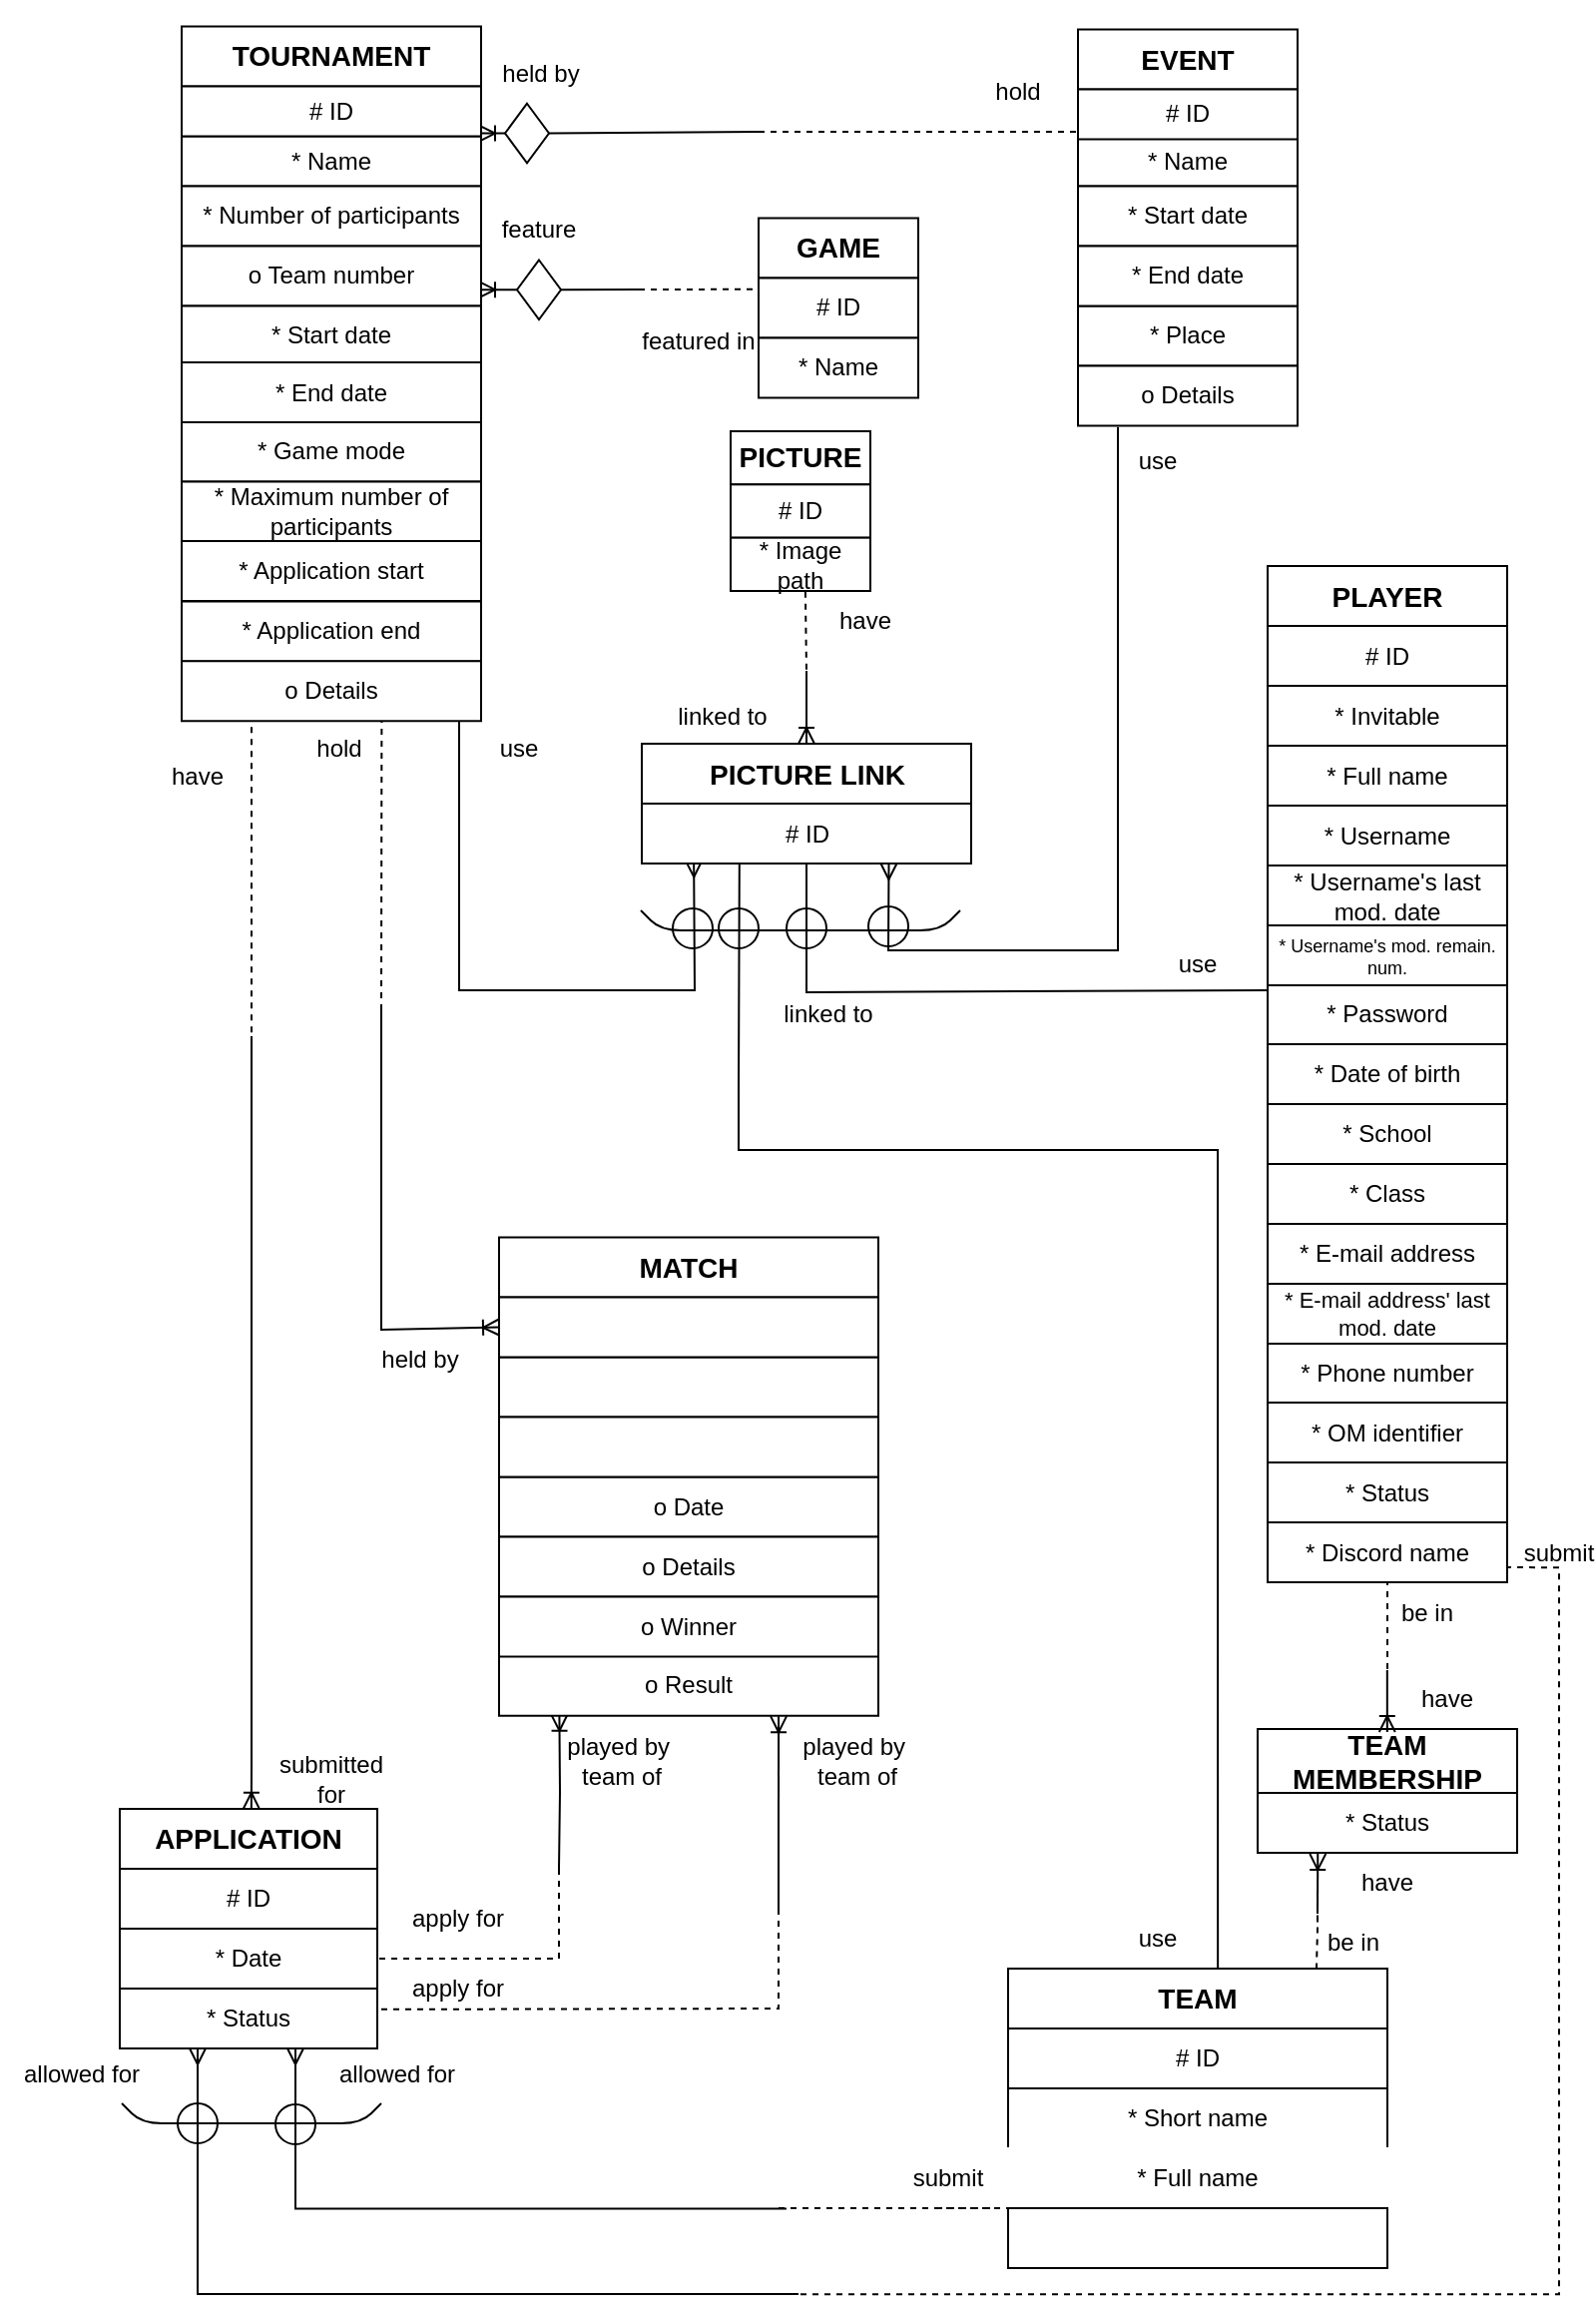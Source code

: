 <mxfile version="26.1.1">
  <diagram id="C5RBs43oDa-KdzZeNtuy" name="Page-1">
    <mxGraphModel dx="-8" dy="-687" grid="1" gridSize="10" guides="1" tooltips="1" connect="1" arrows="1" fold="1" page="1" pageScale="1" pageWidth="827" pageHeight="1169" math="0" shadow="0">
      <root>
        <mxCell id="WIyWlLk6GJQsqaUBKTNV-0" />
        <mxCell id="WIyWlLk6GJQsqaUBKTNV-1" parent="WIyWlLk6GJQsqaUBKTNV-0" />
        <mxCell id="DLOgW4yQXt9v66A9_viL-17" value="" style="ellipse;whiteSpace=wrap;html=1;aspect=fixed;" parent="WIyWlLk6GJQsqaUBKTNV-1" vertex="1">
          <mxGeometry x="1275" y="1628" width="20" height="20" as="geometry" />
        </mxCell>
        <mxCell id="DLOgW4yQXt9v66A9_viL-16" value="" style="ellipse;whiteSpace=wrap;html=1;aspect=fixed;" parent="WIyWlLk6GJQsqaUBKTNV-1" vertex="1">
          <mxGeometry x="1234" y="1629" width="20" height="20" as="geometry" />
        </mxCell>
        <mxCell id="DLOgW4yQXt9v66A9_viL-15" value="" style="ellipse;whiteSpace=wrap;html=1;aspect=fixed;" parent="WIyWlLk6GJQsqaUBKTNV-1" vertex="1">
          <mxGeometry x="1200" y="1629" width="20" height="20" as="geometry" />
        </mxCell>
        <mxCell id="DLOgW4yQXt9v66A9_viL-13" value="" style="ellipse;whiteSpace=wrap;html=1;aspect=fixed;" parent="WIyWlLk6GJQsqaUBKTNV-1" vertex="1">
          <mxGeometry x="1177" y="1629" width="20" height="20" as="geometry" />
        </mxCell>
        <mxCell id="6N9nc-idDIX-K5tC-BG_-6" value="" style="ellipse;whiteSpace=wrap;html=1;aspect=fixed;" parent="WIyWlLk6GJQsqaUBKTNV-1" vertex="1">
          <mxGeometry x="929" y="2227.5" width="20" height="20" as="geometry" />
        </mxCell>
        <mxCell id="6N9nc-idDIX-K5tC-BG_-2" value="" style="ellipse;whiteSpace=wrap;html=1;aspect=fixed;" parent="WIyWlLk6GJQsqaUBKTNV-1" vertex="1">
          <mxGeometry x="978" y="2228" width="20" height="20" as="geometry" />
        </mxCell>
        <mxCell id="mMdRWAyZbfiw_fp26dcs-455" value="be in" style="text;html=1;align=center;verticalAlign=middle;whiteSpace=wrap;rounded=0;fontSize=12;" parent="WIyWlLk6GJQsqaUBKTNV-1" vertex="1">
          <mxGeometry x="1540" y="1966.5" width="30" height="30" as="geometry" />
        </mxCell>
        <mxCell id="mMdRWAyZbfiw_fp26dcs-456" value="have" style="text;html=1;align=center;verticalAlign=middle;whiteSpace=wrap;rounded=0;fontSize=12;" parent="WIyWlLk6GJQsqaUBKTNV-1" vertex="1">
          <mxGeometry x="1498" y="2102" width="74" height="30" as="geometry" />
        </mxCell>
        <mxCell id="mMdRWAyZbfiw_fp26dcs-457" value="have" style="text;html=1;align=center;verticalAlign=middle;whiteSpace=wrap;rounded=0;fontSize=12;" parent="WIyWlLk6GJQsqaUBKTNV-1" vertex="1">
          <mxGeometry x="1530" y="2010" width="70" height="30" as="geometry" />
        </mxCell>
        <mxCell id="mMdRWAyZbfiw_fp26dcs-465" value="&lt;b&gt;TEAM&lt;/b&gt;" style="rounded=0;whiteSpace=wrap;html=1;fontSize=14;" parent="WIyWlLk6GJQsqaUBKTNV-1" vertex="1">
          <mxGeometry x="1345" y="2160" width="190" height="30" as="geometry" />
        </mxCell>
        <mxCell id="mMdRWAyZbfiw_fp26dcs-466" value="#&amp;nbsp;&lt;span style=&quot;background-color: initial;&quot;&gt;ID&lt;/span&gt;" style="rounded=0;whiteSpace=wrap;html=1;" parent="WIyWlLk6GJQsqaUBKTNV-1" vertex="1">
          <mxGeometry x="1345" y="2190" width="190" height="30" as="geometry" />
        </mxCell>
        <mxCell id="mMdRWAyZbfiw_fp26dcs-467" value="* Short name" style="rounded=0;whiteSpace=wrap;html=1;" parent="WIyWlLk6GJQsqaUBKTNV-1" vertex="1">
          <mxGeometry x="1345" y="2220" width="190" height="30" as="geometry" />
        </mxCell>
        <mxCell id="mMdRWAyZbfiw_fp26dcs-468" value="* Full name" style="rounded=0;whiteSpace=wrap;html=1;strokeColor=#FFFFFF;" parent="WIyWlLk6GJQsqaUBKTNV-1" vertex="1">
          <mxGeometry x="1345" y="2250" width="190" height="30" as="geometry" />
        </mxCell>
        <mxCell id="mMdRWAyZbfiw_fp26dcs-469" value="&lt;font&gt;* Creator ID&lt;/font&gt;" style="rounded=0;whiteSpace=wrap;html=1;fontColor=#FFFFFF;" parent="WIyWlLk6GJQsqaUBKTNV-1" vertex="1">
          <mxGeometry x="1345" y="2280" width="190" height="30" as="geometry" />
        </mxCell>
        <mxCell id="mMdRWAyZbfiw_fp26dcs-470" value="&lt;b&gt;PLAYER&lt;/b&gt;" style="rounded=0;whiteSpace=wrap;html=1;fontSize=14;" parent="WIyWlLk6GJQsqaUBKTNV-1" vertex="1">
          <mxGeometry x="1475" y="1457.5" width="120" height="30" as="geometry" />
        </mxCell>
        <mxCell id="mMdRWAyZbfiw_fp26dcs-471" value="* Full name" style="rounded=0;whiteSpace=wrap;html=1;" parent="WIyWlLk6GJQsqaUBKTNV-1" vertex="1">
          <mxGeometry x="1475" y="1547.5" width="120" height="30" as="geometry" />
        </mxCell>
        <mxCell id="mMdRWAyZbfiw_fp26dcs-472" value="* Date of birth" style="rounded=0;whiteSpace=wrap;html=1;" parent="WIyWlLk6GJQsqaUBKTNV-1" vertex="1">
          <mxGeometry x="1475" y="1697" width="120" height="30" as="geometry" />
        </mxCell>
        <mxCell id="mMdRWAyZbfiw_fp26dcs-473" value="* School" style="rounded=0;whiteSpace=wrap;html=1;" parent="WIyWlLk6GJQsqaUBKTNV-1" vertex="1">
          <mxGeometry x="1475" y="1727" width="120" height="30" as="geometry" />
        </mxCell>
        <mxCell id="mMdRWAyZbfiw_fp26dcs-474" value="* Class" style="rounded=0;whiteSpace=wrap;html=1;" parent="WIyWlLk6GJQsqaUBKTNV-1" vertex="1">
          <mxGeometry x="1475" y="1757" width="120" height="30" as="geometry" />
        </mxCell>
        <mxCell id="mMdRWAyZbfiw_fp26dcs-475" value="* E-mail address" style="rounded=0;whiteSpace=wrap;html=1;" parent="WIyWlLk6GJQsqaUBKTNV-1" vertex="1">
          <mxGeometry x="1475" y="1787" width="120" height="30" as="geometry" />
        </mxCell>
        <mxCell id="mMdRWAyZbfiw_fp26dcs-476" value="* Phone number" style="rounded=0;whiteSpace=wrap;html=1;" parent="WIyWlLk6GJQsqaUBKTNV-1" vertex="1">
          <mxGeometry x="1475" y="1846.5" width="120" height="30" as="geometry" />
        </mxCell>
        <mxCell id="mMdRWAyZbfiw_fp26dcs-477" value="* OM identifier" style="rounded=0;whiteSpace=wrap;html=1;" parent="WIyWlLk6GJQsqaUBKTNV-1" vertex="1">
          <mxGeometry x="1475" y="1876.5" width="120" height="30" as="geometry" />
        </mxCell>
        <mxCell id="mMdRWAyZbfiw_fp26dcs-478" value="* Discord name" style="rounded=0;whiteSpace=wrap;html=1;" parent="WIyWlLk6GJQsqaUBKTNV-1" vertex="1">
          <mxGeometry x="1475" y="1936.5" width="120" height="30" as="geometry" />
        </mxCell>
        <mxCell id="mMdRWAyZbfiw_fp26dcs-479" value="# ID" style="rounded=0;whiteSpace=wrap;html=1;" parent="WIyWlLk6GJQsqaUBKTNV-1" vertex="1">
          <mxGeometry x="1475" y="1487.5" width="120" height="30" as="geometry" />
        </mxCell>
        <mxCell id="mMdRWAyZbfiw_fp26dcs-480" value="&lt;b&gt;TEAM MEMBERSHIP&lt;br&gt;&lt;/b&gt;" style="rounded=0;whiteSpace=wrap;html=1;fontSize=14;" parent="WIyWlLk6GJQsqaUBKTNV-1" vertex="1">
          <mxGeometry x="1470" y="2040" width="130" height="32" as="geometry" />
        </mxCell>
        <mxCell id="mMdRWAyZbfiw_fp26dcs-481" style="edgeStyle=orthogonalEdgeStyle;rounded=0;orthogonalLoop=1;jettySize=auto;html=1;startArrow=none;startFill=0;endArrow=ERoneToMany;endFill=0;" parent="WIyWlLk6GJQsqaUBKTNV-1" edge="1">
          <mxGeometry relative="1" as="geometry">
            <mxPoint x="1534.9" y="2041.5" as="targetPoint" />
            <mxPoint x="1534.9" y="2010.5" as="sourcePoint" />
            <Array as="points">
              <mxPoint x="1534.9" y="2010.5" />
            </Array>
          </mxGeometry>
        </mxCell>
        <mxCell id="mMdRWAyZbfiw_fp26dcs-482" value="" style="endArrow=none;dashed=1;html=1;rounded=0;entryX=0.5;entryY=1;entryDx=0;entryDy=0;" parent="WIyWlLk6GJQsqaUBKTNV-1" target="mMdRWAyZbfiw_fp26dcs-478" edge="1">
          <mxGeometry width="50" height="50" relative="1" as="geometry">
            <mxPoint x="1535" y="2010" as="sourcePoint" />
            <mxPoint x="1534.94" y="2019.5" as="targetPoint" />
          </mxGeometry>
        </mxCell>
        <mxCell id="mMdRWAyZbfiw_fp26dcs-483" style="edgeStyle=orthogonalEdgeStyle;rounded=0;orthogonalLoop=1;jettySize=auto;html=1;startArrow=none;startFill=0;endArrow=ERoneToMany;endFill=0;" parent="WIyWlLk6GJQsqaUBKTNV-1" edge="1">
          <mxGeometry relative="1" as="geometry">
            <mxPoint x="1500.14" y="2102.5" as="targetPoint" />
            <mxPoint x="1500.0" y="2132.5" as="sourcePoint" />
            <Array as="points" />
          </mxGeometry>
        </mxCell>
        <mxCell id="mMdRWAyZbfiw_fp26dcs-484" value="" style="endArrow=none;html=1;rounded=0;exitX=0.813;exitY=0.009;exitDx=0;exitDy=0;exitPerimeter=0;dashed=1;" parent="WIyWlLk6GJQsqaUBKTNV-1" edge="1">
          <mxGeometry width="50" height="50" relative="1" as="geometry">
            <mxPoint x="1499.47" y="2160.27" as="sourcePoint" />
            <mxPoint x="1500" y="2140" as="targetPoint" />
            <Array as="points">
              <mxPoint x="1500" y="2140" />
              <mxPoint x="1500" y="2120" />
            </Array>
          </mxGeometry>
        </mxCell>
        <mxCell id="mMdRWAyZbfiw_fp26dcs-485" value="&lt;font style=&quot;font-size: 12px;&quot;&gt;be in&lt;/font&gt;" style="text;html=1;align=center;verticalAlign=middle;whiteSpace=wrap;rounded=0;fontSize=12;" parent="WIyWlLk6GJQsqaUBKTNV-1" vertex="1">
          <mxGeometry x="1503" y="2132" width="30" height="30" as="geometry" />
        </mxCell>
        <mxCell id="mMdRWAyZbfiw_fp26dcs-492" value="&lt;b&gt;MATCH&lt;/b&gt;" style="rounded=0;whiteSpace=wrap;html=1;fontSize=14;" parent="WIyWlLk6GJQsqaUBKTNV-1" vertex="1">
          <mxGeometry x="1090" y="1793.75" width="190" height="30" as="geometry" />
        </mxCell>
        <mxCell id="mMdRWAyZbfiw_fp26dcs-493" value="o Date" style="rounded=0;whiteSpace=wrap;html=1;" parent="WIyWlLk6GJQsqaUBKTNV-1" vertex="1">
          <mxGeometry x="1090" y="1913.75" width="190" height="30" as="geometry" />
        </mxCell>
        <mxCell id="mMdRWAyZbfiw_fp26dcs-494" value="&lt;font&gt;* Status&lt;/font&gt;" style="rounded=0;whiteSpace=wrap;html=1;fontColor=#FFFFFF;" parent="WIyWlLk6GJQsqaUBKTNV-1" vertex="1">
          <mxGeometry x="1090" y="1853.75" width="190" height="30" as="geometry" />
        </mxCell>
        <mxCell id="mMdRWAyZbfiw_fp26dcs-495" value="&lt;font&gt;o Place&lt;/font&gt;" style="rounded=0;whiteSpace=wrap;html=1;fontColor=#FFFFFF;" parent="WIyWlLk6GJQsqaUBKTNV-1" vertex="1">
          <mxGeometry x="1090" y="1883.75" width="190" height="30" as="geometry" />
        </mxCell>
        <mxCell id="mMdRWAyZbfiw_fp26dcs-496" value="&lt;font&gt;# ID&lt;/font&gt;" style="rounded=0;whiteSpace=wrap;html=1;fontColor=#FFFFFF;" parent="WIyWlLk6GJQsqaUBKTNV-1" vertex="1">
          <mxGeometry x="1090" y="1823.75" width="190" height="30" as="geometry" />
        </mxCell>
        <mxCell id="mMdRWAyZbfiw_fp26dcs-498" value="" style="endArrow=none;dashed=1;html=1;rounded=0;entryX=0;entryY=0;entryDx=0;entryDy=0;" parent="WIyWlLk6GJQsqaUBKTNV-1" target="mMdRWAyZbfiw_fp26dcs-469" edge="1">
          <mxGeometry width="50" height="50" relative="1" as="geometry">
            <mxPoint x="1230" y="2280" as="sourcePoint" />
            <mxPoint x="1440" y="2280" as="targetPoint" />
            <Array as="points">
              <mxPoint x="1340" y="2280" />
              <mxPoint x="1310" y="2280" />
              <mxPoint x="1330" y="2280" />
            </Array>
          </mxGeometry>
        </mxCell>
        <mxCell id="mMdRWAyZbfiw_fp26dcs-499" style="edgeStyle=orthogonalEdgeStyle;rounded=0;orthogonalLoop=1;jettySize=auto;html=1;startArrow=none;startFill=0;endArrow=ERmany;endFill=0;" parent="WIyWlLk6GJQsqaUBKTNV-1" edge="1">
          <mxGeometry relative="1" as="geometry">
            <mxPoint x="988" y="2200" as="targetPoint" />
            <mxPoint x="1234" y="2280.21" as="sourcePoint" />
            <Array as="points">
              <mxPoint x="988" y="2280" />
              <mxPoint x="988" y="2210" />
            </Array>
          </mxGeometry>
        </mxCell>
        <mxCell id="mMdRWAyZbfiw_fp26dcs-500" value="submit" style="text;html=1;align=center;verticalAlign=middle;whiteSpace=wrap;rounded=0;fontSize=12;" parent="WIyWlLk6GJQsqaUBKTNV-1" vertex="1">
          <mxGeometry x="1285" y="2250" width="60" height="30" as="geometry" />
        </mxCell>
        <mxCell id="mMdRWAyZbfiw_fp26dcs-501" value="allowed for" style="text;html=1;align=center;verticalAlign=middle;whiteSpace=wrap;rounded=0;fontSize=12;" parent="WIyWlLk6GJQsqaUBKTNV-1" vertex="1">
          <mxGeometry x="998" y="2198" width="82" height="30" as="geometry" />
        </mxCell>
        <mxCell id="mMdRWAyZbfiw_fp26dcs-502" style="edgeStyle=orthogonalEdgeStyle;rounded=0;orthogonalLoop=1;jettySize=auto;html=1;startArrow=none;startFill=0;endArrow=ERoneToMany;endFill=0;entryX=0.511;entryY=-0.003;entryDx=0;entryDy=0;entryPerimeter=0;" parent="WIyWlLk6GJQsqaUBKTNV-1" target="mMdRWAyZbfiw_fp26dcs-497" edge="1">
          <mxGeometry relative="1" as="geometry">
            <mxPoint x="970" y="2060" as="targetPoint" />
            <mxPoint x="966" y="1693" as="sourcePoint" />
            <Array as="points">
              <mxPoint x="966" y="2060" />
            </Array>
          </mxGeometry>
        </mxCell>
        <mxCell id="mMdRWAyZbfiw_fp26dcs-503" value="" style="endArrow=none;dashed=1;html=1;rounded=0;" parent="WIyWlLk6GJQsqaUBKTNV-1" edge="1">
          <mxGeometry width="50" height="50" relative="1" as="geometry">
            <mxPoint x="966" y="1691.13" as="sourcePoint" />
            <mxPoint x="966" y="1498.13" as="targetPoint" />
          </mxGeometry>
        </mxCell>
        <mxCell id="mMdRWAyZbfiw_fp26dcs-504" value="submitted for" style="text;html=1;align=center;verticalAlign=middle;whiteSpace=wrap;rounded=0;fontSize=12;" parent="WIyWlLk6GJQsqaUBKTNV-1" vertex="1">
          <mxGeometry x="976" y="2050" width="60" height="30" as="geometry" />
        </mxCell>
        <mxCell id="mMdRWAyZbfiw_fp26dcs-505" value="have" style="text;html=1;align=center;verticalAlign=middle;whiteSpace=wrap;rounded=0;fontSize=12;" parent="WIyWlLk6GJQsqaUBKTNV-1" vertex="1">
          <mxGeometry x="909" y="1548" width="60" height="30" as="geometry" />
        </mxCell>
        <mxCell id="mMdRWAyZbfiw_fp26dcs-509" value="* Username" style="rounded=0;whiteSpace=wrap;html=1;" parent="WIyWlLk6GJQsqaUBKTNV-1" vertex="1">
          <mxGeometry x="1475" y="1577.5" width="120" height="30" as="geometry" />
        </mxCell>
        <mxCell id="mMdRWAyZbfiw_fp26dcs-510" value="* Password" style="rounded=0;whiteSpace=wrap;html=1;" parent="WIyWlLk6GJQsqaUBKTNV-1" vertex="1">
          <mxGeometry x="1475" y="1667" width="120" height="30" as="geometry" />
        </mxCell>
        <mxCell id="mMdRWAyZbfiw_fp26dcs-511" value="" style="endArrow=none;dashed=1;html=1;rounded=0;entryX=0;entryY=0.188;entryDx=0;entryDy=0;entryPerimeter=0;" parent="WIyWlLk6GJQsqaUBKTNV-1" target="mMdRWAyZbfiw_fp26dcs-507" edge="1">
          <mxGeometry width="50" height="50" relative="1" as="geometry">
            <mxPoint x="1160" y="1319" as="sourcePoint" />
            <mxPoint x="1180" y="1318.88" as="targetPoint" />
            <Array as="points" />
          </mxGeometry>
        </mxCell>
        <mxCell id="mMdRWAyZbfiw_fp26dcs-512" style="edgeStyle=orthogonalEdgeStyle;rounded=0;orthogonalLoop=1;jettySize=auto;html=1;startArrow=none;startFill=0;endArrow=ERoneToMany;endFill=0;exitX=0;exitY=0.5;exitDx=0;exitDy=0;" parent="WIyWlLk6GJQsqaUBKTNV-1" source="mMdRWAyZbfiw_fp26dcs-543" edge="1">
          <mxGeometry relative="1" as="geometry">
            <mxPoint x="1080" y="1240" as="targetPoint" />
            <mxPoint x="1220" y="1240" as="sourcePoint" />
            <Array as="points" />
          </mxGeometry>
        </mxCell>
        <mxCell id="mMdRWAyZbfiw_fp26dcs-513" value="" style="endArrow=none;dashed=1;html=1;rounded=0;" parent="WIyWlLk6GJQsqaUBKTNV-1" edge="1">
          <mxGeometry width="50" height="50" relative="1" as="geometry">
            <mxPoint x="1220" y="1240" as="sourcePoint" />
            <mxPoint x="1380" y="1240" as="targetPoint" />
            <Array as="points">
              <mxPoint x="1320" y="1240" />
            </Array>
          </mxGeometry>
        </mxCell>
        <mxCell id="mMdRWAyZbfiw_fp26dcs-514" style="edgeStyle=orthogonalEdgeStyle;rounded=0;orthogonalLoop=1;jettySize=auto;html=1;startArrow=none;startFill=0;endArrow=ERoneToMany;endFill=0;exitX=0;exitY=0.5;exitDx=0;exitDy=0;" parent="WIyWlLk6GJQsqaUBKTNV-1" source="PfesV7TDcFJN4xXwmo1t-0" edge="1">
          <mxGeometry relative="1" as="geometry">
            <mxPoint x="1080" y="1319" as="targetPoint" />
            <mxPoint x="1100" y="1319" as="sourcePoint" />
            <Array as="points" />
          </mxGeometry>
        </mxCell>
        <mxCell id="mMdRWAyZbfiw_fp26dcs-515" style="edgeStyle=orthogonalEdgeStyle;rounded=0;orthogonalLoop=1;jettySize=auto;html=1;startArrow=none;startFill=0;endArrow=ERoneToMany;endFill=0;entryX=0.159;entryY=0.984;entryDx=0;entryDy=0;entryPerimeter=0;" parent="WIyWlLk6GJQsqaUBKTNV-1" target="Jl8ZADjk_Sdcpf9nwli0-4" edge="1">
          <mxGeometry relative="1" as="geometry">
            <mxPoint x="1119.88" y="2070.38" as="targetPoint" />
            <mxPoint x="1120" y="2110" as="sourcePoint" />
            <Array as="points" />
          </mxGeometry>
        </mxCell>
        <mxCell id="mMdRWAyZbfiw_fp26dcs-516" value="" style="endArrow=none;dashed=1;html=1;rounded=0;entryX=1;entryY=0.5;entryDx=0;entryDy=0;" parent="WIyWlLk6GJQsqaUBKTNV-1" target="WWMJ5Th_tOb57m0QIYVV-14" edge="1">
          <mxGeometry width="50" height="50" relative="1" as="geometry">
            <mxPoint x="1120" y="2110" as="sourcePoint" />
            <mxPoint x="1291" y="2042.82" as="targetPoint" />
            <Array as="points">
              <mxPoint x="1120" y="2155" />
              <mxPoint x="1080" y="2155" />
            </Array>
          </mxGeometry>
        </mxCell>
        <mxCell id="mMdRWAyZbfiw_fp26dcs-518" value="apply for" style="text;html=1;align=center;verticalAlign=middle;resizable=0;points=[];autosize=1;strokeColor=none;fillColor=none;fontSize=12;" parent="WIyWlLk6GJQsqaUBKTNV-1" vertex="1">
          <mxGeometry x="1034" y="2120" width="70" height="30" as="geometry" />
        </mxCell>
        <mxCell id="mMdRWAyZbfiw_fp26dcs-521" value="featured in" style="text;html=1;align=center;verticalAlign=middle;whiteSpace=wrap;rounded=0;fontSize=12;" parent="WIyWlLk6GJQsqaUBKTNV-1" vertex="1">
          <mxGeometry x="1160" y="1330" width="60" height="30" as="geometry" />
        </mxCell>
        <mxCell id="mMdRWAyZbfiw_fp26dcs-522" value="feature" style="text;html=1;align=center;verticalAlign=middle;whiteSpace=wrap;rounded=0;fontSize=12;" parent="WIyWlLk6GJQsqaUBKTNV-1" vertex="1">
          <mxGeometry x="1080" y="1274.25" width="60" height="30" as="geometry" />
        </mxCell>
        <mxCell id="mMdRWAyZbfiw_fp26dcs-523" style="edgeStyle=orthogonalEdgeStyle;rounded=0;orthogonalLoop=1;jettySize=auto;html=1;endArrow=none;endFill=0;startArrow=none;startFill=0;dashed=1;entryX=0.668;entryY=0.962;entryDx=0;entryDy=0;entryPerimeter=0;" parent="WIyWlLk6GJQsqaUBKTNV-1" target="mMdRWAyZbfiw_fp26dcs-464" edge="1">
          <mxGeometry relative="1" as="geometry">
            <Array as="points">
              <mxPoint x="1031" y="1680" />
            </Array>
            <mxPoint x="1031" y="1680" as="sourcePoint" />
            <mxPoint x="988.82" y="1584.32" as="targetPoint" />
          </mxGeometry>
        </mxCell>
        <mxCell id="mMdRWAyZbfiw_fp26dcs-524" value="" style="endArrow=ERoneToMany;html=1;rounded=0;startArrow=none;startFill=0;endFill=0;entryX=0;entryY=0.5;entryDx=0;entryDy=0;" parent="WIyWlLk6GJQsqaUBKTNV-1" target="mMdRWAyZbfiw_fp26dcs-496" edge="1">
          <mxGeometry width="50" height="50" relative="1" as="geometry">
            <mxPoint x="1031" y="1680" as="sourcePoint" />
            <mxPoint x="1161.0" y="1838.75" as="targetPoint" />
            <Array as="points">
              <mxPoint x="1031" y="1840" />
            </Array>
          </mxGeometry>
        </mxCell>
        <mxCell id="mMdRWAyZbfiw_fp26dcs-525" value="hold" style="text;html=1;align=center;verticalAlign=middle;whiteSpace=wrap;rounded=0;fontSize=12;" parent="WIyWlLk6GJQsqaUBKTNV-1" vertex="1">
          <mxGeometry x="1320" y="1204.75" width="60" height="30" as="geometry" />
        </mxCell>
        <mxCell id="mMdRWAyZbfiw_fp26dcs-526" value="held by" style="text;html=1;align=center;verticalAlign=middle;resizable=0;points=[];autosize=1;strokeColor=none;fillColor=none;fontSize=12;" parent="WIyWlLk6GJQsqaUBKTNV-1" vertex="1">
          <mxGeometry x="1020" y="1840" width="60" height="30" as="geometry" />
        </mxCell>
        <mxCell id="mMdRWAyZbfiw_fp26dcs-527" value="held by" style="text;html=1;align=center;verticalAlign=middle;whiteSpace=wrap;rounded=0;fontSize=12;" parent="WIyWlLk6GJQsqaUBKTNV-1" vertex="1">
          <mxGeometry x="1081" y="1195.88" width="60" height="30" as="geometry" />
        </mxCell>
        <mxCell id="mMdRWAyZbfiw_fp26dcs-528" value="hold" style="text;html=1;align=center;verticalAlign=middle;whiteSpace=wrap;rounded=0;fontSize=12;" parent="WIyWlLk6GJQsqaUBKTNV-1" vertex="1">
          <mxGeometry x="980" y="1534.13" width="60" height="30" as="geometry" />
        </mxCell>
        <mxCell id="mMdRWAyZbfiw_fp26dcs-529" value="" style="endArrow=none;dashed=1;html=1;rounded=0;entryX=0.997;entryY=0.348;entryDx=0;entryDy=0;entryPerimeter=0;" parent="WIyWlLk6GJQsqaUBKTNV-1" target="WWMJ5Th_tOb57m0QIYVV-15" edge="1">
          <mxGeometry width="50" height="50" relative="1" as="geometry">
            <mxPoint x="1230" y="2130" as="sourcePoint" />
            <mxPoint x="1340" y="2186" as="targetPoint" />
            <Array as="points">
              <mxPoint x="1230" y="2180" />
            </Array>
          </mxGeometry>
        </mxCell>
        <mxCell id="mMdRWAyZbfiw_fp26dcs-530" style="edgeStyle=orthogonalEdgeStyle;rounded=0;orthogonalLoop=1;jettySize=auto;html=1;startArrow=none;startFill=0;endArrow=ERoneToMany;endFill=0;entryX=0.737;entryY=1.007;entryDx=0;entryDy=0;entryPerimeter=0;" parent="WIyWlLk6GJQsqaUBKTNV-1" target="Jl8ZADjk_Sdcpf9nwli0-4" edge="1">
          <mxGeometry relative="1" as="geometry">
            <mxPoint x="1230" y="2005.12" as="targetPoint" />
            <mxPoint x="1230" y="2130.62" as="sourcePoint" />
            <Array as="points">
              <mxPoint x="1230" y="2130.62" />
            </Array>
          </mxGeometry>
        </mxCell>
        <mxCell id="mMdRWAyZbfiw_fp26dcs-531" value="" style="endArrow=ERmany;html=1;strokeWidth=1;rounded=0;endFill=0;entryX=0.158;entryY=0.959;entryDx=0;entryDy=0;entryPerimeter=0;exitX=1;exitY=0.25;exitDx=0;exitDy=0;" parent="WIyWlLk6GJQsqaUBKTNV-1" source="mMdRWAyZbfiw_fp26dcs-464" target="SgzDerKgUY8Ey3ci-Wpq-1" edge="1">
          <mxGeometry width="50" height="50" relative="1" as="geometry">
            <mxPoint x="1070" y="1470" as="sourcePoint" />
            <mxPoint x="1200" y="1660" as="targetPoint" />
            <Array as="points">
              <mxPoint x="1070" y="1474" />
              <mxPoint x="1070" y="1596" />
              <mxPoint x="1070" y="1670" />
              <mxPoint x="1188" y="1670" />
            </Array>
          </mxGeometry>
        </mxCell>
        <mxCell id="mMdRWAyZbfiw_fp26dcs-532" value="" style="endArrow=none;html=1;strokeWidth=1;rounded=0;endFill=0;startArrow=ERmany;startFill=0;exitX=0.75;exitY=1;exitDx=0;exitDy=0;entryX=0.182;entryY=1.02;entryDx=0;entryDy=0;entryPerimeter=0;" parent="WIyWlLk6GJQsqaUBKTNV-1" source="SgzDerKgUY8Ey3ci-Wpq-1" target="mMdRWAyZbfiw_fp26dcs-491" edge="1">
          <mxGeometry width="50" height="50" relative="1" as="geometry">
            <mxPoint x="1300" y="1640" as="sourcePoint" />
            <mxPoint x="1400" y="1380" as="targetPoint" />
            <Array as="points">
              <mxPoint x="1285" y="1650" />
              <mxPoint x="1400" y="1650" />
              <mxPoint x="1400" y="1590" />
            </Array>
          </mxGeometry>
        </mxCell>
        <mxCell id="mMdRWAyZbfiw_fp26dcs-533" value="" style="endArrow=none;html=1;strokeWidth=1;rounded=0;endFill=0;startArrow=none;startFill=0;exitX=0.5;exitY=1;exitDx=0;exitDy=0;entryX=-0.003;entryY=0.1;entryDx=0;entryDy=0;entryPerimeter=0;" parent="WIyWlLk6GJQsqaUBKTNV-1" source="SgzDerKgUY8Ey3ci-Wpq-1" target="mMdRWAyZbfiw_fp26dcs-510" edge="1">
          <mxGeometry width="50" height="50" relative="1" as="geometry">
            <mxPoint x="1280" y="1670" as="sourcePoint" />
            <mxPoint x="1440" y="1670" as="targetPoint" />
            <Array as="points">
              <mxPoint x="1244" y="1671" />
            </Array>
          </mxGeometry>
        </mxCell>
        <mxCell id="mMdRWAyZbfiw_fp26dcs-534" value="" style="endArrow=none;html=1;strokeWidth=1;rounded=0;endFill=0;startArrow=none;startFill=0;exitX=0.297;exitY=1.044;exitDx=0;exitDy=0;exitPerimeter=0;entryX=0.553;entryY=0;entryDx=0;entryDy=0;entryPerimeter=0;" parent="WIyWlLk6GJQsqaUBKTNV-1" source="DLOgW4yQXt9v66A9_viL-2" target="mMdRWAyZbfiw_fp26dcs-465" edge="1">
          <mxGeometry width="50" height="50" relative="1" as="geometry">
            <mxPoint x="1210" y="1620" as="sourcePoint" />
            <mxPoint x="1450" y="1910" as="targetPoint" />
            <Array as="points">
              <mxPoint x="1210" y="1720" />
              <mxPoint x="1210" y="1750" />
              <mxPoint x="1450" y="1750" />
            </Array>
          </mxGeometry>
        </mxCell>
        <mxCell id="mMdRWAyZbfiw_fp26dcs-537" value="use" style="text;html=1;align=center;verticalAlign=middle;whiteSpace=wrap;rounded=0;fontSize=12;" parent="WIyWlLk6GJQsqaUBKTNV-1" vertex="1">
          <mxGeometry x="1060" y="1534.13" width="80" height="30" as="geometry" />
        </mxCell>
        <mxCell id="mMdRWAyZbfiw_fp26dcs-538" value="use" style="text;html=1;align=center;verticalAlign=middle;whiteSpace=wrap;rounded=0;fontSize=12;" parent="WIyWlLk6GJQsqaUBKTNV-1" vertex="1">
          <mxGeometry x="1380" y="1390" width="80" height="30" as="geometry" />
        </mxCell>
        <mxCell id="mMdRWAyZbfiw_fp26dcs-539" value="use" style="text;html=1;align=center;verticalAlign=middle;whiteSpace=wrap;rounded=0;fontSize=12;" parent="WIyWlLk6GJQsqaUBKTNV-1" vertex="1">
          <mxGeometry x="1400" y="1641.5" width="80" height="30" as="geometry" />
        </mxCell>
        <mxCell id="mMdRWAyZbfiw_fp26dcs-540" value="use" style="text;html=1;align=center;verticalAlign=middle;whiteSpace=wrap;rounded=0;fontSize=12;" parent="WIyWlLk6GJQsqaUBKTNV-1" vertex="1">
          <mxGeometry x="1380" y="2130" width="80" height="30" as="geometry" />
        </mxCell>
        <mxCell id="mMdRWAyZbfiw_fp26dcs-542" value="linked to" style="text;html=1;align=center;verticalAlign=middle;whiteSpace=wrap;rounded=0;fontSize=12;" parent="WIyWlLk6GJQsqaUBKTNV-1" vertex="1">
          <mxGeometry x="1215" y="1666.5" width="80" height="30" as="geometry" />
        </mxCell>
        <mxCell id="mMdRWAyZbfiw_fp26dcs-543" value="" style="rhombus;whiteSpace=wrap;html=1;" parent="WIyWlLk6GJQsqaUBKTNV-1" vertex="1">
          <mxGeometry x="1093" y="1225.88" width="22" height="29.75" as="geometry" />
        </mxCell>
        <mxCell id="mMdRWAyZbfiw_fp26dcs-545" value="" style="endArrow=none;dashed=1;html=1;rounded=0;entryX=0.996;entryY=0.645;entryDx=0;entryDy=0;entryPerimeter=0;" parent="WIyWlLk6GJQsqaUBKTNV-1" edge="1">
          <mxGeometry width="50" height="50" relative="1" as="geometry">
            <mxPoint x="1241" y="2323.15" as="sourcePoint" />
            <mxPoint x="1595.52" y="1959.0" as="targetPoint" />
            <Array as="points">
              <mxPoint x="1351" y="2323.15" />
              <mxPoint x="1621" y="2323.15" />
              <mxPoint x="1621" y="2123.15" />
              <mxPoint x="1621" y="1959.15" />
            </Array>
          </mxGeometry>
        </mxCell>
        <mxCell id="mMdRWAyZbfiw_fp26dcs-546" style="edgeStyle=orthogonalEdgeStyle;rounded=0;orthogonalLoop=1;jettySize=auto;html=1;startArrow=none;startFill=0;endArrow=ERmany;endFill=0;" parent="WIyWlLk6GJQsqaUBKTNV-1" edge="1">
          <mxGeometry relative="1" as="geometry">
            <mxPoint x="939" y="2200" as="targetPoint" />
            <mxPoint x="1240" y="2323" as="sourcePoint" />
            <Array as="points">
              <mxPoint x="939" y="2323" />
              <mxPoint x="939" y="2200" />
            </Array>
          </mxGeometry>
        </mxCell>
        <mxCell id="mMdRWAyZbfiw_fp26dcs-551" value="submit" style="text;html=1;align=center;verticalAlign=middle;whiteSpace=wrap;rounded=0;fontSize=12;" parent="WIyWlLk6GJQsqaUBKTNV-1" vertex="1">
          <mxGeometry x="1604" y="1936.5" width="34" height="30" as="geometry" />
        </mxCell>
        <mxCell id="mMdRWAyZbfiw_fp26dcs-552" value="allowed for" style="text;html=1;align=center;verticalAlign=middle;whiteSpace=wrap;rounded=0;fontSize=12;" parent="WIyWlLk6GJQsqaUBKTNV-1" vertex="1">
          <mxGeometry x="840" y="2197.5" width="81.5" height="30" as="geometry" />
        </mxCell>
        <mxCell id="mMdRWAyZbfiw_fp26dcs-553" value="" style="endArrow=none;html=1;rounded=1;curved=0;" parent="WIyWlLk6GJQsqaUBKTNV-1" edge="1">
          <mxGeometry width="50" height="50" relative="1" as="geometry">
            <mxPoint x="901" y="2227.5" as="sourcePoint" />
            <mxPoint x="1031" y="2227.5" as="targetPoint" />
            <Array as="points">
              <mxPoint x="911" y="2237.5" />
              <mxPoint x="1021" y="2237.5" />
            </Array>
          </mxGeometry>
        </mxCell>
        <mxCell id="PfesV7TDcFJN4xXwmo1t-0" value="" style="rhombus;whiteSpace=wrap;html=1;" parent="WIyWlLk6GJQsqaUBKTNV-1" vertex="1">
          <mxGeometry x="1099" y="1304.25" width="22" height="29.75" as="geometry" />
        </mxCell>
        <mxCell id="PfesV7TDcFJN4xXwmo1t-1" value="" style="endArrow=none;html=1;rounded=0;exitX=1;exitY=0.5;exitDx=0;exitDy=0;" parent="WIyWlLk6GJQsqaUBKTNV-1" source="mMdRWAyZbfiw_fp26dcs-543" edge="1">
          <mxGeometry width="50" height="50" relative="1" as="geometry">
            <mxPoint x="1138" y="1253.25" as="sourcePoint" />
            <mxPoint x="1220" y="1240" as="targetPoint" />
          </mxGeometry>
        </mxCell>
        <mxCell id="PfesV7TDcFJN4xXwmo1t-4" value="" style="endArrow=none;html=1;rounded=0;exitX=1;exitY=0.5;exitDx=0;exitDy=0;" parent="WIyWlLk6GJQsqaUBKTNV-1" source="PfesV7TDcFJN4xXwmo1t-0" edge="1">
          <mxGeometry width="50" height="50" relative="1" as="geometry">
            <mxPoint x="1121" y="1318.255" as="sourcePoint" />
            <mxPoint x="1160" y="1319" as="targetPoint" />
            <Array as="points" />
          </mxGeometry>
        </mxCell>
        <mxCell id="DLOgW4yQXt9v66A9_viL-2" value="&lt;b&gt;PICTURE LINK&lt;br&gt;&lt;/b&gt;" style="rounded=0;whiteSpace=wrap;html=1;fontSize=14;" parent="WIyWlLk6GJQsqaUBKTNV-1" vertex="1">
          <mxGeometry x="1161.5" y="1546.5" width="165" height="30" as="geometry" />
        </mxCell>
        <mxCell id="DLOgW4yQXt9v66A9_viL-6" value="" style="endArrow=none;dashed=1;html=1;rounded=0;endFill=0;exitX=0.535;exitY=1.014;exitDx=0;exitDy=0;exitPerimeter=0;" parent="WIyWlLk6GJQsqaUBKTNV-1" source="DLOgW4yQXt9v66A9_viL-1" edge="1">
          <mxGeometry width="50" height="50" relative="1" as="geometry">
            <mxPoint x="1244.04" y="1530" as="sourcePoint" />
            <mxPoint x="1244" y="1510" as="targetPoint" />
            <Array as="points" />
          </mxGeometry>
        </mxCell>
        <mxCell id="DLOgW4yQXt9v66A9_viL-7" value="" style="endArrow=ERoneToMany;html=1;rounded=0;endFill=0;entryX=0.5;entryY=0;entryDx=0;entryDy=0;" parent="WIyWlLk6GJQsqaUBKTNV-1" target="DLOgW4yQXt9v66A9_viL-2" edge="1">
          <mxGeometry width="50" height="50" relative="1" as="geometry">
            <mxPoint x="1244" y="1510" as="sourcePoint" />
            <mxPoint x="1260" y="1542.63" as="targetPoint" />
            <Array as="points" />
          </mxGeometry>
        </mxCell>
        <mxCell id="DLOgW4yQXt9v66A9_viL-10" value="" style="endArrow=none;html=1;rounded=1;curved=0;" parent="WIyWlLk6GJQsqaUBKTNV-1" edge="1">
          <mxGeometry width="50" height="50" relative="1" as="geometry">
            <mxPoint x="1161" y="1630" as="sourcePoint" />
            <mxPoint x="1321" y="1630" as="targetPoint" />
            <Array as="points">
              <mxPoint x="1171" y="1640" />
              <mxPoint x="1311" y="1640" />
            </Array>
          </mxGeometry>
        </mxCell>
        <mxCell id="DLOgW4yQXt9v66A9_viL-24" value="have" style="text;html=1;align=center;verticalAlign=middle;whiteSpace=wrap;rounded=0;fontSize=12;" parent="WIyWlLk6GJQsqaUBKTNV-1" vertex="1">
          <mxGeometry x="1229" y="1470" width="89" height="30" as="geometry" />
        </mxCell>
        <mxCell id="DLOgW4yQXt9v66A9_viL-27" value="linked to" style="text;html=1;align=center;verticalAlign=middle;whiteSpace=wrap;rounded=0;fontSize=12;" parent="WIyWlLk6GJQsqaUBKTNV-1" vertex="1">
          <mxGeometry x="1161.5" y="1517.5" width="80" height="30" as="geometry" />
        </mxCell>
        <mxCell id="Jl8ZADjk_Sdcpf9nwli0-0" value="* Status" style="rounded=0;whiteSpace=wrap;html=1;" parent="WIyWlLk6GJQsqaUBKTNV-1" vertex="1">
          <mxGeometry x="1475" y="1906.5" width="120" height="30" as="geometry" />
        </mxCell>
        <mxCell id="Jl8ZADjk_Sdcpf9nwli0-3" value="played by&amp;nbsp;&lt;div&gt;team of&lt;/div&gt;" style="text;html=1;align=center;verticalAlign=middle;resizable=0;points=[];autosize=1;strokeColor=none;fillColor=none;fontSize=12;" parent="WIyWlLk6GJQsqaUBKTNV-1" vertex="1">
          <mxGeometry x="1111" y="2036" width="80" height="40" as="geometry" />
        </mxCell>
        <mxCell id="Jl8ZADjk_Sdcpf9nwli0-4" value="o Result" style="rounded=0;whiteSpace=wrap;html=1;" parent="WIyWlLk6GJQsqaUBKTNV-1" vertex="1">
          <mxGeometry x="1090" y="2003.37" width="190" height="30" as="geometry" />
        </mxCell>
        <mxCell id="Jl8ZADjk_Sdcpf9nwli0-9" value="o Details" style="rounded=0;whiteSpace=wrap;html=1;" parent="WIyWlLk6GJQsqaUBKTNV-1" vertex="1">
          <mxGeometry x="1090" y="1943.75" width="190" height="30" as="geometry" />
        </mxCell>
        <mxCell id="SD0Xl9kV6hBb3nTmZlYd-0" value="o Winner" style="rounded=0;whiteSpace=wrap;html=1;" parent="WIyWlLk6GJQsqaUBKTNV-1" vertex="1">
          <mxGeometry x="1090" y="1973.75" width="190" height="30" as="geometry" />
        </mxCell>
        <mxCell id="rFFPChPWBE6fRUsbDCMz-0" value="" style="group" parent="WIyWlLk6GJQsqaUBKTNV-1" connectable="0" vertex="1">
          <mxGeometry x="1380" y="1188.75" width="110" height="198.5" as="geometry" />
        </mxCell>
        <mxCell id="mMdRWAyZbfiw_fp26dcs-486" value="&lt;b&gt;EVENT&lt;/b&gt;" style="rounded=0;whiteSpace=wrap;html=1;fontSize=14;" parent="rFFPChPWBE6fRUsbDCMz-0" vertex="1">
          <mxGeometry width="110.0" height="30" as="geometry" />
        </mxCell>
        <mxCell id="mMdRWAyZbfiw_fp26dcs-487" value="* Name" style="rounded=0;whiteSpace=wrap;html=1;fontSize=12;" parent="rFFPChPWBE6fRUsbDCMz-0" vertex="1">
          <mxGeometry y="53.5" width="110.0" height="25" as="geometry" />
        </mxCell>
        <mxCell id="mMdRWAyZbfiw_fp26dcs-488" value="# ID" style="rounded=0;whiteSpace=wrap;html=1;fontSize=12;" parent="rFFPChPWBE6fRUsbDCMz-0" vertex="1">
          <mxGeometry y="30" width="110.0" height="25" as="geometry" />
        </mxCell>
        <mxCell id="mMdRWAyZbfiw_fp26dcs-489" value="* Start date" style="rounded=0;whiteSpace=wrap;html=1;fontSize=12;" parent="rFFPChPWBE6fRUsbDCMz-0" vertex="1">
          <mxGeometry y="78.5" width="110.0" height="30" as="geometry" />
        </mxCell>
        <mxCell id="mMdRWAyZbfiw_fp26dcs-490" value="* Place" style="rounded=0;whiteSpace=wrap;html=1;fontSize=12;" parent="rFFPChPWBE6fRUsbDCMz-0" vertex="1">
          <mxGeometry y="138.5" width="110.0" height="30" as="geometry" />
        </mxCell>
        <mxCell id="mMdRWAyZbfiw_fp26dcs-491" value="o Details" style="rounded=0;whiteSpace=wrap;html=1;fontSize=12;" parent="rFFPChPWBE6fRUsbDCMz-0" vertex="1">
          <mxGeometry y="168.5" width="110.0" height="30" as="geometry" />
        </mxCell>
        <mxCell id="PfesV7TDcFJN4xXwmo1t-7" value="* End date" style="rounded=0;whiteSpace=wrap;html=1;fontSize=12;" parent="rFFPChPWBE6fRUsbDCMz-0" vertex="1">
          <mxGeometry y="108.5" width="110.0" height="30" as="geometry" />
        </mxCell>
        <mxCell id="CypKhWdfiMbHLgbHLJsl-2" value="" style="group" parent="WIyWlLk6GJQsqaUBKTNV-1" connectable="0" vertex="1">
          <mxGeometry x="900" y="2110" width="129" height="90" as="geometry" />
        </mxCell>
        <mxCell id="WWMJ5Th_tOb57m0QIYVV-14" value="* Date" style="rounded=0;whiteSpace=wrap;html=1;fontSize=12;" parent="CypKhWdfiMbHLgbHLJsl-2" vertex="1">
          <mxGeometry y="30" width="129" height="30" as="geometry" />
        </mxCell>
        <mxCell id="WWMJ5Th_tOb57m0QIYVV-15" value="* Status" style="rounded=0;whiteSpace=wrap;html=1;fontSize=12;" parent="CypKhWdfiMbHLgbHLJsl-2" vertex="1">
          <mxGeometry y="60" width="129" height="30" as="geometry" />
        </mxCell>
        <mxCell id="JGCJwpGCbN-_Hwr_24Cj-1" value="# ID" style="rounded=0;whiteSpace=wrap;html=1;fontSize=12;" parent="CypKhWdfiMbHLgbHLJsl-2" vertex="1">
          <mxGeometry width="129" height="30" as="geometry" />
        </mxCell>
        <mxCell id="CypKhWdfiMbHLgbHLJsl-3" value="" style="rounded=1;group;strokeColor=default;" parent="WIyWlLk6GJQsqaUBKTNV-1" connectable="0" vertex="1">
          <mxGeometry x="1206" y="1390" width="70" height="80" as="geometry" />
        </mxCell>
        <mxCell id="mMdRWAyZbfiw_fp26dcs-458" value="&lt;b&gt;PICTURE&lt;/b&gt;" style="rounded=0;whiteSpace=wrap;html=1;fontSize=14;" parent="CypKhWdfiMbHLgbHLJsl-3" vertex="1">
          <mxGeometry width="70" height="26.667" as="geometry" />
        </mxCell>
        <mxCell id="DLOgW4yQXt9v66A9_viL-0" value="&lt;font style=&quot;font-size: 12px;&quot;&gt;# ID&lt;/font&gt;" style="rounded=0;whiteSpace=wrap;html=1;fontSize=12;" parent="CypKhWdfiMbHLgbHLJsl-3" vertex="1">
          <mxGeometry y="26.667" width="70" height="26.667" as="geometry" />
        </mxCell>
        <mxCell id="DLOgW4yQXt9v66A9_viL-1" value="&lt;span style=&quot;font-size: 12px;&quot;&gt;* Image path&lt;br&gt;&lt;/span&gt;" style="rounded=0;whiteSpace=wrap;html=1;fontSize=12;" parent="CypKhWdfiMbHLgbHLJsl-3" vertex="1">
          <mxGeometry y="53.333" width="70" height="26.667" as="geometry" />
        </mxCell>
        <mxCell id="CypKhWdfiMbHLgbHLJsl-4" value="" style="group" parent="WIyWlLk6GJQsqaUBKTNV-1" connectable="0" vertex="1">
          <mxGeometry x="1220" y="1283.25" width="80" height="90" as="geometry" />
        </mxCell>
        <mxCell id="mMdRWAyZbfiw_fp26dcs-506" value="&lt;b&gt;GAME&lt;/b&gt;" style="rounded=0;whiteSpace=wrap;html=1;fontSize=14;" parent="CypKhWdfiMbHLgbHLJsl-4" vertex="1">
          <mxGeometry width="80" height="30" as="geometry" />
        </mxCell>
        <mxCell id="mMdRWAyZbfiw_fp26dcs-507" value="# ID" style="rounded=0;whiteSpace=wrap;html=1;" parent="CypKhWdfiMbHLgbHLJsl-4" vertex="1">
          <mxGeometry y="30" width="80" height="30" as="geometry" />
        </mxCell>
        <mxCell id="mMdRWAyZbfiw_fp26dcs-508" value="* Name" style="rounded=0;whiteSpace=wrap;html=1;" parent="CypKhWdfiMbHLgbHLJsl-4" vertex="1">
          <mxGeometry y="60" width="80" height="30" as="geometry" />
        </mxCell>
        <mxCell id="CypKhWdfiMbHLgbHLJsl-7" value="* Invitable" style="rounded=0;whiteSpace=wrap;html=1;" parent="WIyWlLk6GJQsqaUBKTNV-1" vertex="1">
          <mxGeometry x="1475" y="1517.5" width="120" height="30" as="geometry" />
        </mxCell>
        <mxCell id="DjI-nnZXrAwtCah-qAzt-0" value="* Status" style="rounded=0;whiteSpace=wrap;html=1;" parent="WIyWlLk6GJQsqaUBKTNV-1" vertex="1">
          <mxGeometry x="1470" y="2072" width="130" height="30" as="geometry" />
        </mxCell>
        <mxCell id="DjI-nnZXrAwtCah-qAzt-1" value="&lt;div&gt;* Username&#39;s last mod. date&lt;br&gt;&lt;/div&gt;" style="rounded=0;whiteSpace=wrap;html=1;" parent="WIyWlLk6GJQsqaUBKTNV-1" vertex="1">
          <mxGeometry x="1475" y="1607.5" width="120" height="30" as="geometry" />
        </mxCell>
        <mxCell id="DjI-nnZXrAwtCah-qAzt-2" value="* E-mail address&#39; last mod. date" style="rounded=0;whiteSpace=wrap;html=1;fontSize=11;" parent="WIyWlLk6GJQsqaUBKTNV-1" vertex="1">
          <mxGeometry x="1475" y="1817" width="120" height="30" as="geometry" />
        </mxCell>
        <mxCell id="DjI-nnZXrAwtCah-qAzt-3" value="&lt;div style=&quot;font-size: 9px;&quot;&gt;* Username&#39;s mod. remain. num.&lt;/div&gt;" style="rounded=0;whiteSpace=wrap;html=1;fontSize=9;" parent="WIyWlLk6GJQsqaUBKTNV-1" vertex="1">
          <mxGeometry x="1475" y="1637.5" width="120" height="30" as="geometry" />
        </mxCell>
        <mxCell id="mMdRWAyZbfiw_fp26dcs-497" value="&lt;b&gt;APPLICATION&lt;/b&gt;" style="rounded=0;whiteSpace=wrap;html=1;fontSize=14;" parent="WIyWlLk6GJQsqaUBKTNV-1" vertex="1">
          <mxGeometry x="900" y="2080" width="129" height="30" as="geometry" />
        </mxCell>
        <mxCell id="SgzDerKgUY8Ey3ci-Wpq-1" value="# ID" style="rounded=0;whiteSpace=wrap;html=1;" parent="WIyWlLk6GJQsqaUBKTNV-1" vertex="1">
          <mxGeometry x="1161.5" y="1576.5" width="165" height="30" as="geometry" />
        </mxCell>
        <mxCell id="WWMJ5Th_tOb57m0QIYVV-8" value="* Application end" style="rounded=0;whiteSpace=wrap;html=1;" parent="WIyWlLk6GJQsqaUBKTNV-1" vertex="1">
          <mxGeometry x="931" y="1475.25" width="150" height="30.0" as="geometry" />
        </mxCell>
        <mxCell id="CypKhWdfiMbHLgbHLJsl-8" value="" style="group;rounded=1" parent="WIyWlLk6GJQsqaUBKTNV-1" connectable="0" vertex="1">
          <mxGeometry x="931" y="1174.25" width="150" height="322.88" as="geometry" />
        </mxCell>
        <mxCell id="mMdRWAyZbfiw_fp26dcs-459" value="&lt;b&gt;TOURNAMENT&lt;/b&gt;" style="rounded=0;whiteSpace=wrap;html=1;fontSize=14;" parent="CypKhWdfiMbHLgbHLJsl-8" vertex="1">
          <mxGeometry y="13" width="150" height="30.0" as="geometry" />
        </mxCell>
        <mxCell id="mMdRWAyZbfiw_fp26dcs-460" value="* Name" style="rounded=0;whiteSpace=wrap;html=1;fontSize=12;" parent="CypKhWdfiMbHLgbHLJsl-8" vertex="1">
          <mxGeometry y="68.0" width="150" height="25.0" as="geometry" />
        </mxCell>
        <mxCell id="mMdRWAyZbfiw_fp26dcs-461" value="* Number of participants" style="rounded=0;whiteSpace=wrap;html=1;" parent="CypKhWdfiMbHLgbHLJsl-8" vertex="1">
          <mxGeometry y="93.0" width="150" height="30.0" as="geometry" />
        </mxCell>
        <mxCell id="mMdRWAyZbfiw_fp26dcs-462" value="o Team number" style="rounded=0;whiteSpace=wrap;html=1;" parent="CypKhWdfiMbHLgbHLJsl-8" vertex="1">
          <mxGeometry y="123.0" width="150" height="30.0" as="geometry" />
        </mxCell>
        <mxCell id="mMdRWAyZbfiw_fp26dcs-463" value="* Start date" style="rounded=0;whiteSpace=wrap;html=1;" parent="CypKhWdfiMbHLgbHLJsl-8" vertex="1">
          <mxGeometry y="153.0" width="150" height="30.0" as="geometry" />
        </mxCell>
        <mxCell id="mMdRWAyZbfiw_fp26dcs-464" value="o Details" style="rounded=0;whiteSpace=wrap;html=1;" parent="CypKhWdfiMbHLgbHLJsl-8" vertex="1">
          <mxGeometry y="330.88" width="150" height="30.0" as="geometry" />
        </mxCell>
        <mxCell id="mMdRWAyZbfiw_fp26dcs-544" value="* Game mode" style="rounded=0;whiteSpace=wrap;html=1;" parent="CypKhWdfiMbHLgbHLJsl-8" vertex="1">
          <mxGeometry y="211.0" width="150" height="30.0" as="geometry" />
        </mxCell>
        <mxCell id="RHAML6P-a_Xp_iiOwPiY-0" value="* End date" style="rounded=0;whiteSpace=wrap;html=1;" parent="CypKhWdfiMbHLgbHLJsl-8" vertex="1">
          <mxGeometry y="181.25" width="150" height="30.0" as="geometry" />
        </mxCell>
        <mxCell id="WWMJ5Th_tOb57m0QIYVV-6" value="* Maximum number of participants" style="rounded=0;whiteSpace=wrap;html=1;" parent="CypKhWdfiMbHLgbHLJsl-8" vertex="1">
          <mxGeometry y="241.0" width="150" height="30.0" as="geometry" />
        </mxCell>
        <mxCell id="WWMJ5Th_tOb57m0QIYVV-7" value="* Application start" style="rounded=0;whiteSpace=wrap;html=1;" parent="CypKhWdfiMbHLgbHLJsl-8" vertex="1">
          <mxGeometry y="270.75" width="150" height="30.0" as="geometry" />
        </mxCell>
        <mxCell id="XWnMFi6NhqLOEO1TCjEj-0" value="# ID" style="rounded=0;whiteSpace=wrap;html=1;fontSize=12;" parent="CypKhWdfiMbHLgbHLJsl-8" vertex="1">
          <mxGeometry y="43" width="150" height="25" as="geometry" />
        </mxCell>
        <mxCell id="M414G0xFKcZ_59OY1hz0-0" value="apply for" style="text;html=1;align=center;verticalAlign=middle;resizable=0;points=[];autosize=1;strokeColor=none;fillColor=none;fontSize=12;" vertex="1" parent="WIyWlLk6GJQsqaUBKTNV-1">
          <mxGeometry x="1034" y="2155" width="70" height="30" as="geometry" />
        </mxCell>
        <mxCell id="M414G0xFKcZ_59OY1hz0-1" value="played by&amp;nbsp;&lt;div&gt;team of&lt;/div&gt;" style="text;html=1;align=center;verticalAlign=middle;resizable=0;points=[];autosize=1;strokeColor=none;fillColor=none;fontSize=12;" vertex="1" parent="WIyWlLk6GJQsqaUBKTNV-1">
          <mxGeometry x="1229" y="2036" width="80" height="40" as="geometry" />
        </mxCell>
      </root>
    </mxGraphModel>
  </diagram>
</mxfile>
